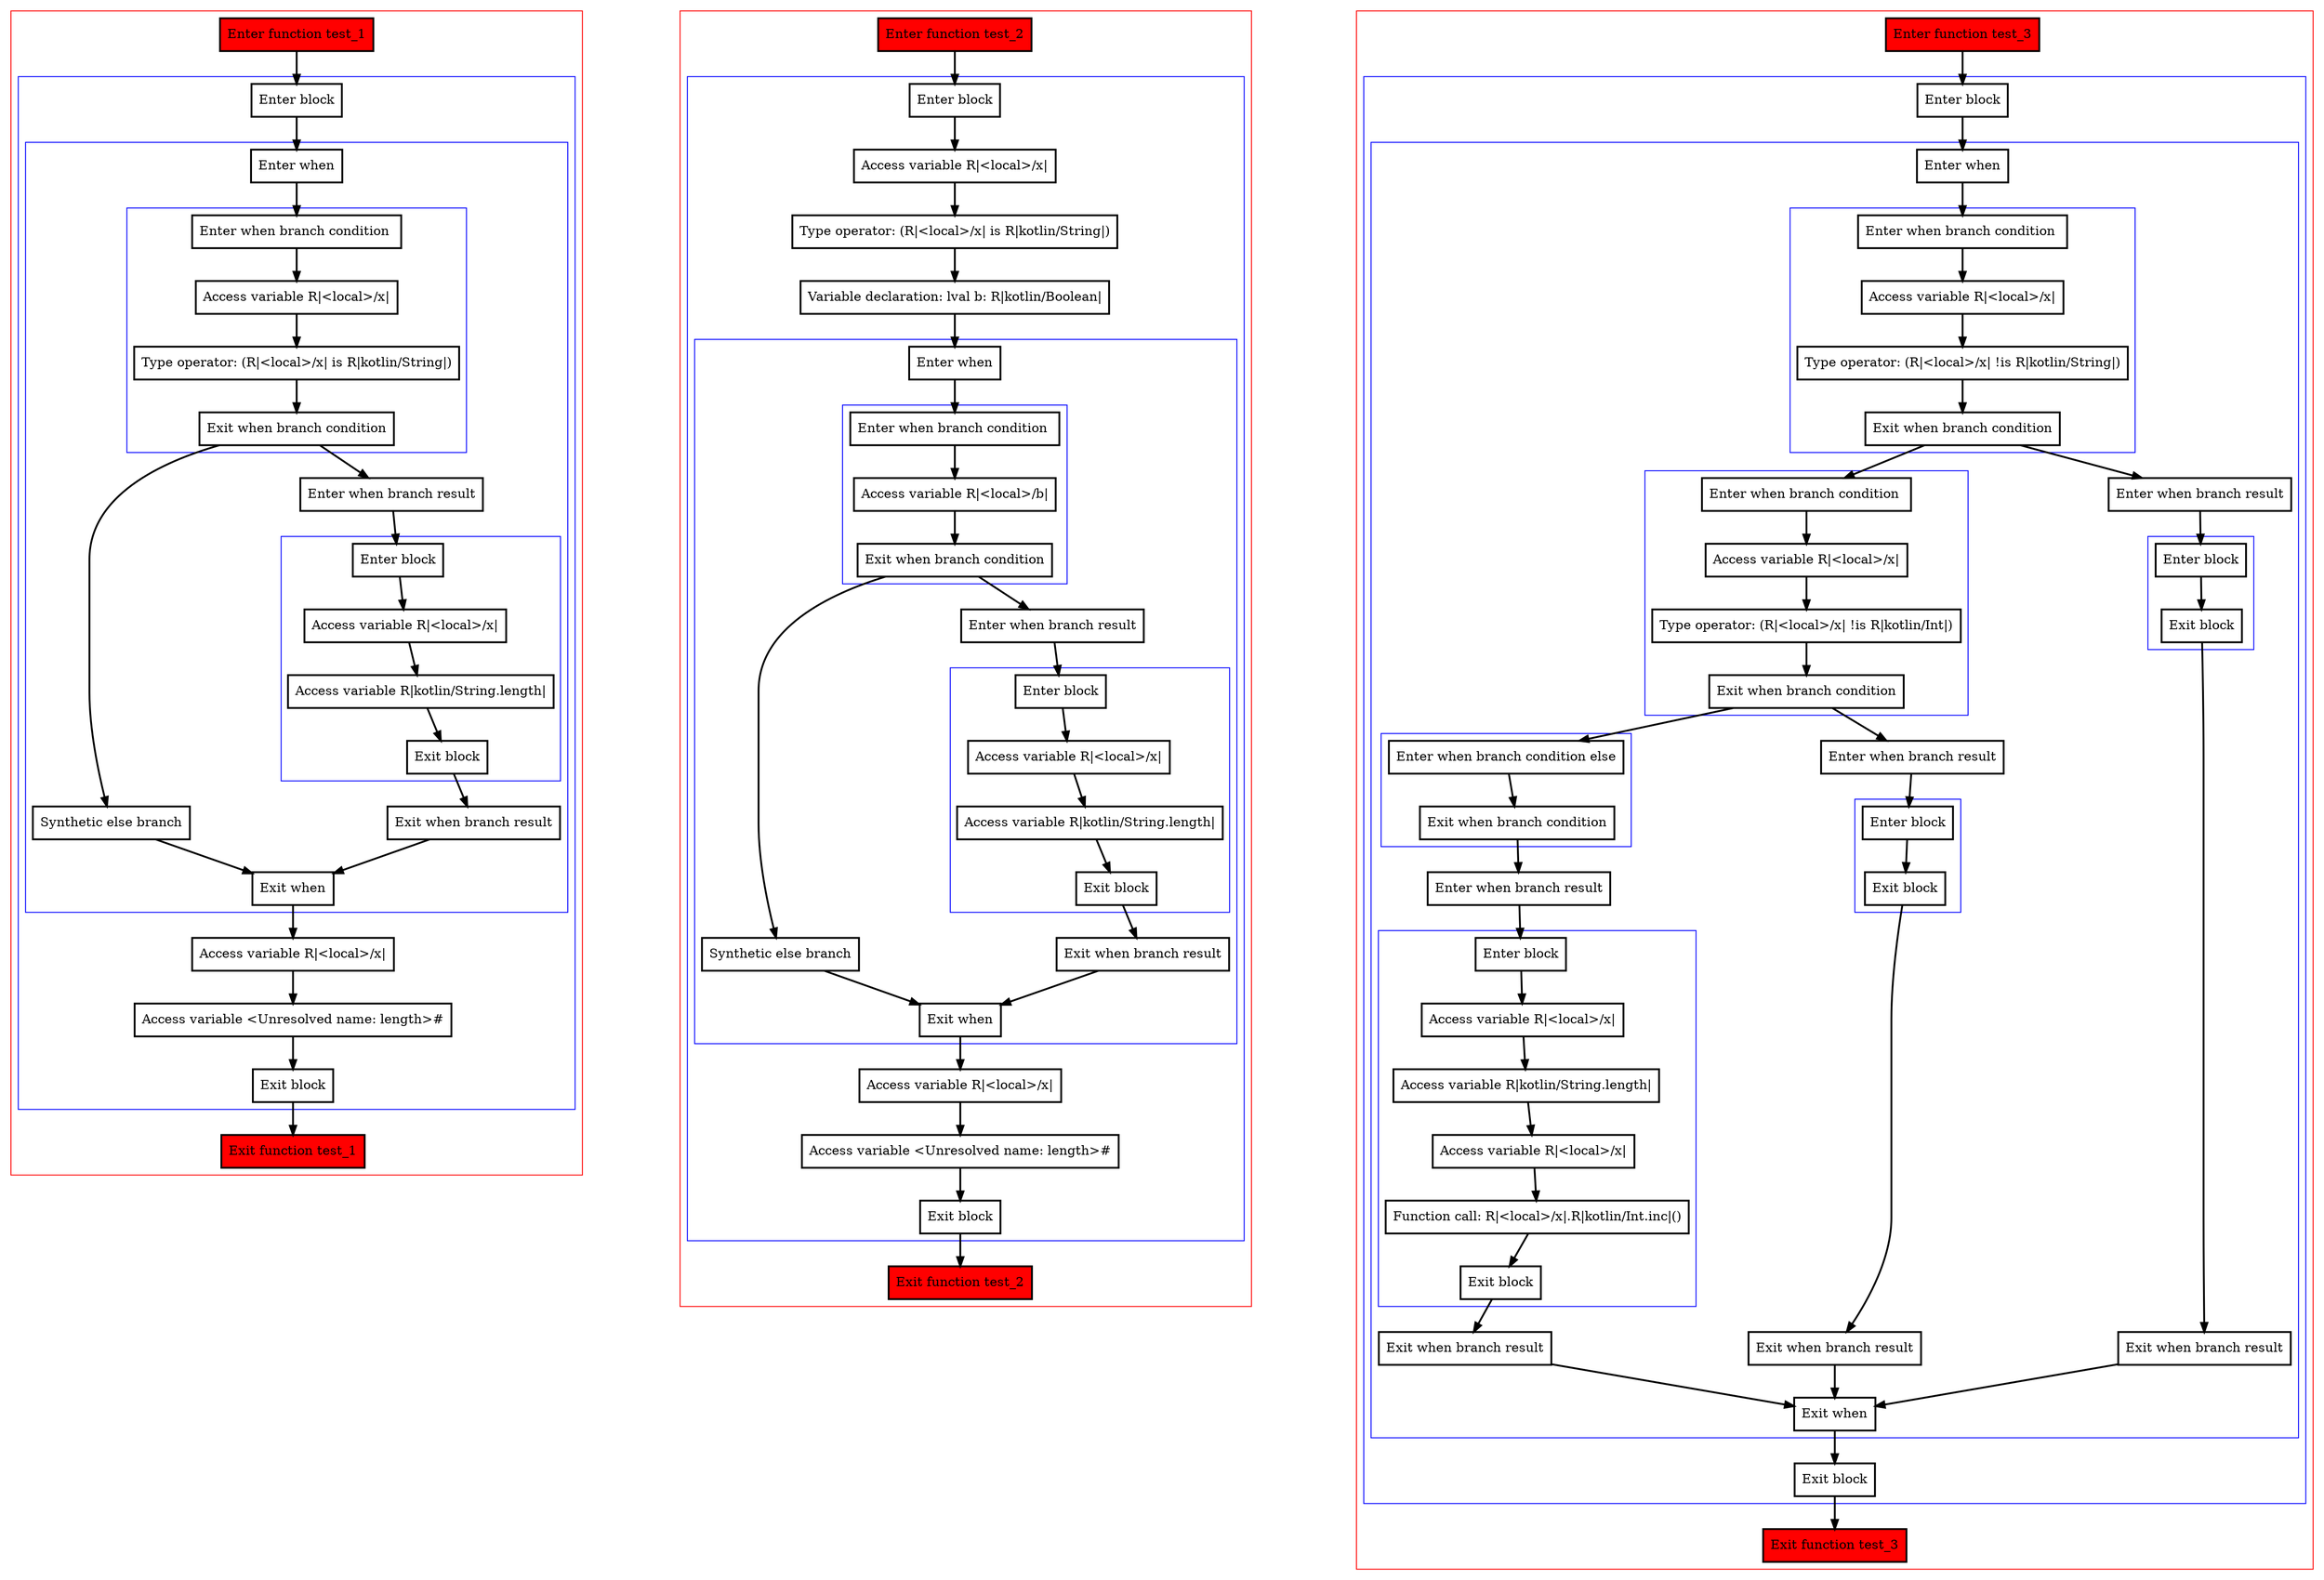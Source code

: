 digraph simpleIf_kt {
    graph [nodesep=3]
    node [shape=box penwidth=2]
    edge [penwidth=2]

    subgraph cluster_0 {
        color=red
        0 [label="Enter function test_1" style="filled" fillcolor=red];
        subgraph cluster_1 {
            color=blue
            1 [label="Enter block"];
            subgraph cluster_2 {
                color=blue
                2 [label="Enter when"];
                subgraph cluster_3 {
                    color=blue
                    3 [label="Enter when branch condition "];
                    4 [label="Access variable R|<local>/x|"];
                    5 [label="Type operator: (R|<local>/x| is R|kotlin/String|)"];
                    6 [label="Exit when branch condition"];
                }
                7 [label="Synthetic else branch"];
                8 [label="Enter when branch result"];
                subgraph cluster_4 {
                    color=blue
                    9 [label="Enter block"];
                    10 [label="Access variable R|<local>/x|"];
                    11 [label="Access variable R|kotlin/String.length|"];
                    12 [label="Exit block"];
                }
                13 [label="Exit when branch result"];
                14 [label="Exit when"];
            }
            15 [label="Access variable R|<local>/x|"];
            16 [label="Access variable <Unresolved name: length>#"];
            17 [label="Exit block"];
        }
        18 [label="Exit function test_1" style="filled" fillcolor=red];
    }
    0 -> {1};
    1 -> {2};
    2 -> {3};
    3 -> {4};
    4 -> {5};
    5 -> {6};
    6 -> {8 7};
    7 -> {14};
    8 -> {9};
    9 -> {10};
    10 -> {11};
    11 -> {12};
    12 -> {13};
    13 -> {14};
    14 -> {15};
    15 -> {16};
    16 -> {17};
    17 -> {18};

    subgraph cluster_5 {
        color=red
        19 [label="Enter function test_2" style="filled" fillcolor=red];
        subgraph cluster_6 {
            color=blue
            20 [label="Enter block"];
            21 [label="Access variable R|<local>/x|"];
            22 [label="Type operator: (R|<local>/x| is R|kotlin/String|)"];
            23 [label="Variable declaration: lval b: R|kotlin/Boolean|"];
            subgraph cluster_7 {
                color=blue
                24 [label="Enter when"];
                subgraph cluster_8 {
                    color=blue
                    25 [label="Enter when branch condition "];
                    26 [label="Access variable R|<local>/b|"];
                    27 [label="Exit when branch condition"];
                }
                28 [label="Synthetic else branch"];
                29 [label="Enter when branch result"];
                subgraph cluster_9 {
                    color=blue
                    30 [label="Enter block"];
                    31 [label="Access variable R|<local>/x|"];
                    32 [label="Access variable R|kotlin/String.length|"];
                    33 [label="Exit block"];
                }
                34 [label="Exit when branch result"];
                35 [label="Exit when"];
            }
            36 [label="Access variable R|<local>/x|"];
            37 [label="Access variable <Unresolved name: length>#"];
            38 [label="Exit block"];
        }
        39 [label="Exit function test_2" style="filled" fillcolor=red];
    }
    19 -> {20};
    20 -> {21};
    21 -> {22};
    22 -> {23};
    23 -> {24};
    24 -> {25};
    25 -> {26};
    26 -> {27};
    27 -> {29 28};
    28 -> {35};
    29 -> {30};
    30 -> {31};
    31 -> {32};
    32 -> {33};
    33 -> {34};
    34 -> {35};
    35 -> {36};
    36 -> {37};
    37 -> {38};
    38 -> {39};

    subgraph cluster_10 {
        color=red
        40 [label="Enter function test_3" style="filled" fillcolor=red];
        subgraph cluster_11 {
            color=blue
            41 [label="Enter block"];
            subgraph cluster_12 {
                color=blue
                42 [label="Enter when"];
                subgraph cluster_13 {
                    color=blue
                    43 [label="Enter when branch condition "];
                    44 [label="Access variable R|<local>/x|"];
                    45 [label="Type operator: (R|<local>/x| !is R|kotlin/String|)"];
                    46 [label="Exit when branch condition"];
                }
                subgraph cluster_14 {
                    color=blue
                    47 [label="Enter when branch condition "];
                    48 [label="Access variable R|<local>/x|"];
                    49 [label="Type operator: (R|<local>/x| !is R|kotlin/Int|)"];
                    50 [label="Exit when branch condition"];
                }
                subgraph cluster_15 {
                    color=blue
                    51 [label="Enter when branch condition else"];
                    52 [label="Exit when branch condition"];
                }
                53 [label="Enter when branch result"];
                subgraph cluster_16 {
                    color=blue
                    54 [label="Enter block"];
                    55 [label="Access variable R|<local>/x|"];
                    56 [label="Access variable R|kotlin/String.length|"];
                    57 [label="Access variable R|<local>/x|"];
                    58 [label="Function call: R|<local>/x|.R|kotlin/Int.inc|()"];
                    59 [label="Exit block"];
                }
                60 [label="Exit when branch result"];
                61 [label="Enter when branch result"];
                subgraph cluster_17 {
                    color=blue
                    62 [label="Enter block"];
                    63 [label="Exit block"];
                }
                64 [label="Exit when branch result"];
                65 [label="Enter when branch result"];
                subgraph cluster_18 {
                    color=blue
                    66 [label="Enter block"];
                    67 [label="Exit block"];
                }
                68 [label="Exit when branch result"];
                69 [label="Exit when"];
            }
            70 [label="Exit block"];
        }
        71 [label="Exit function test_3" style="filled" fillcolor=red];
    }
    40 -> {41};
    41 -> {42};
    42 -> {43};
    43 -> {44};
    44 -> {45};
    45 -> {46};
    46 -> {65 47};
    47 -> {48};
    48 -> {49};
    49 -> {50};
    50 -> {61 51};
    51 -> {52};
    52 -> {53};
    53 -> {54};
    54 -> {55};
    55 -> {56};
    56 -> {57};
    57 -> {58};
    58 -> {59};
    59 -> {60};
    60 -> {69};
    61 -> {62};
    62 -> {63};
    63 -> {64};
    64 -> {69};
    65 -> {66};
    66 -> {67};
    67 -> {68};
    68 -> {69};
    69 -> {70};
    70 -> {71};

}
